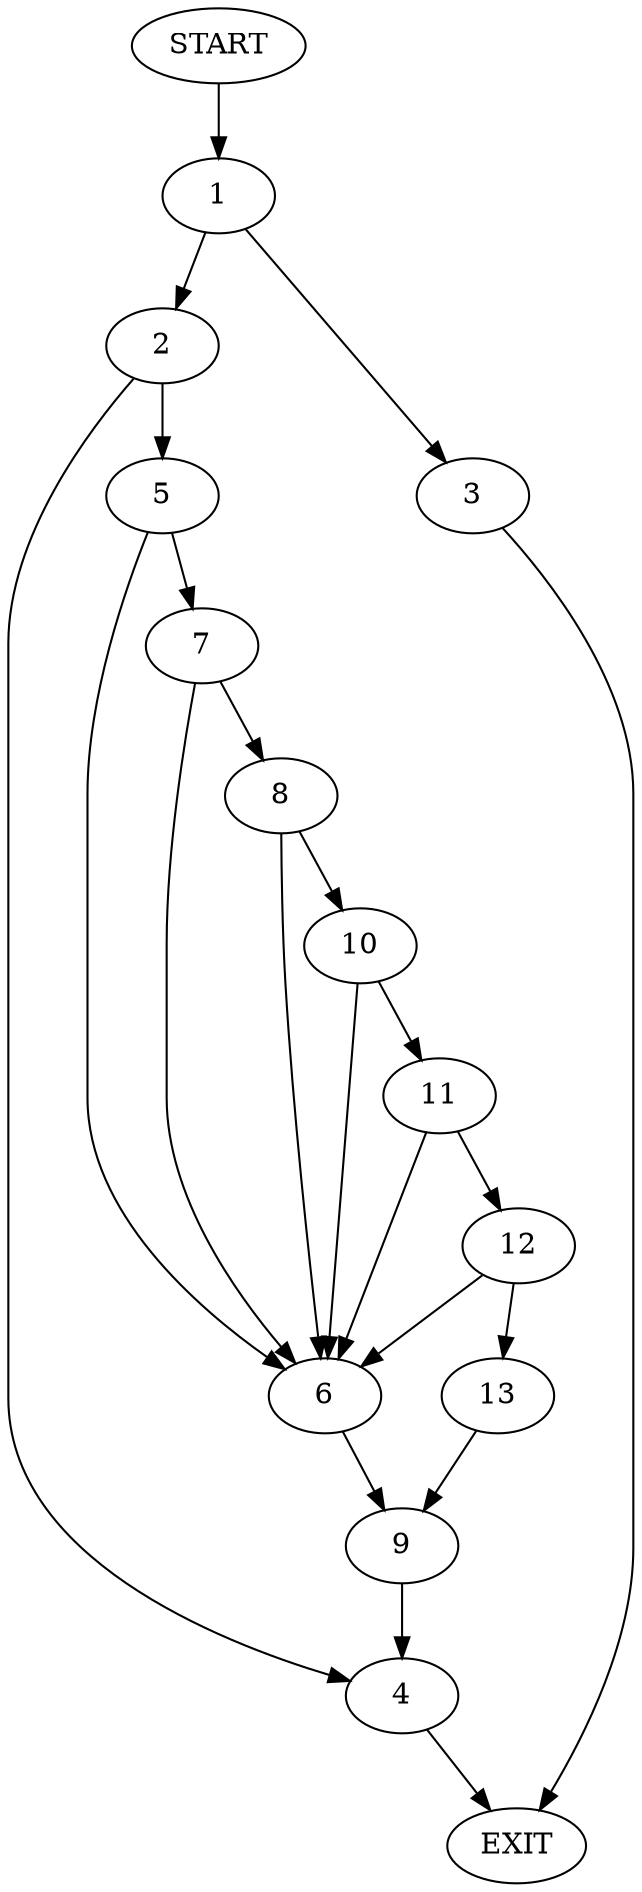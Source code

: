 digraph {
0 [label="START"]
14 [label="EXIT"]
0 -> 1
1 -> 2
1 -> 3
3 -> 14
2 -> 4
2 -> 5
4 -> 14
5 -> 6
5 -> 7
7 -> 6
7 -> 8
6 -> 9
8 -> 6
8 -> 10
10 -> 11
10 -> 6
11 -> 6
11 -> 12
12 -> 13
12 -> 6
13 -> 9
9 -> 4
}
